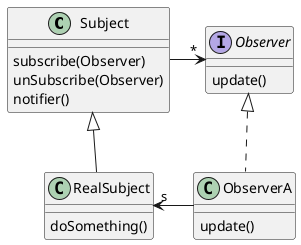 @startuml
'https://plantuml.com/class-diagram

class Subject{
    subscribe(Observer)
    unSubscribe(Observer)
    notifier()
}

interface Observer {
    update()
}

Subject -> "*" Observer

class RealSubject {
    doSomething()
}

Subject <|-- RealSubject

class ObserverA {
    update()
}

Observer <|.. ObserverA
RealSubject "s" <- ObserverA
@enduml
